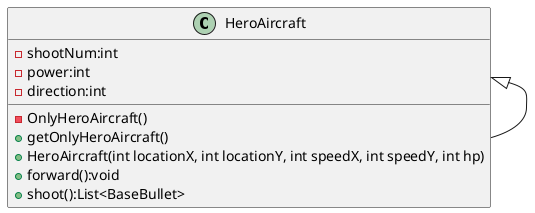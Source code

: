 @startuml
'https://plantuml.com/class-diagram

class HeroAircraft {
    - OnlyHeroAircraft()
    + getOnlyHeroAircraft()
    - shootNum:int
    - power:int
    - direction:int
    + HeroAircraft(int locationX, int locationY, int speedX, int speedY, int hp)
    + forward():void
    + shoot():List<BaseBullet>
}



HeroAircraft <|-- HeroAircraft

@enduml